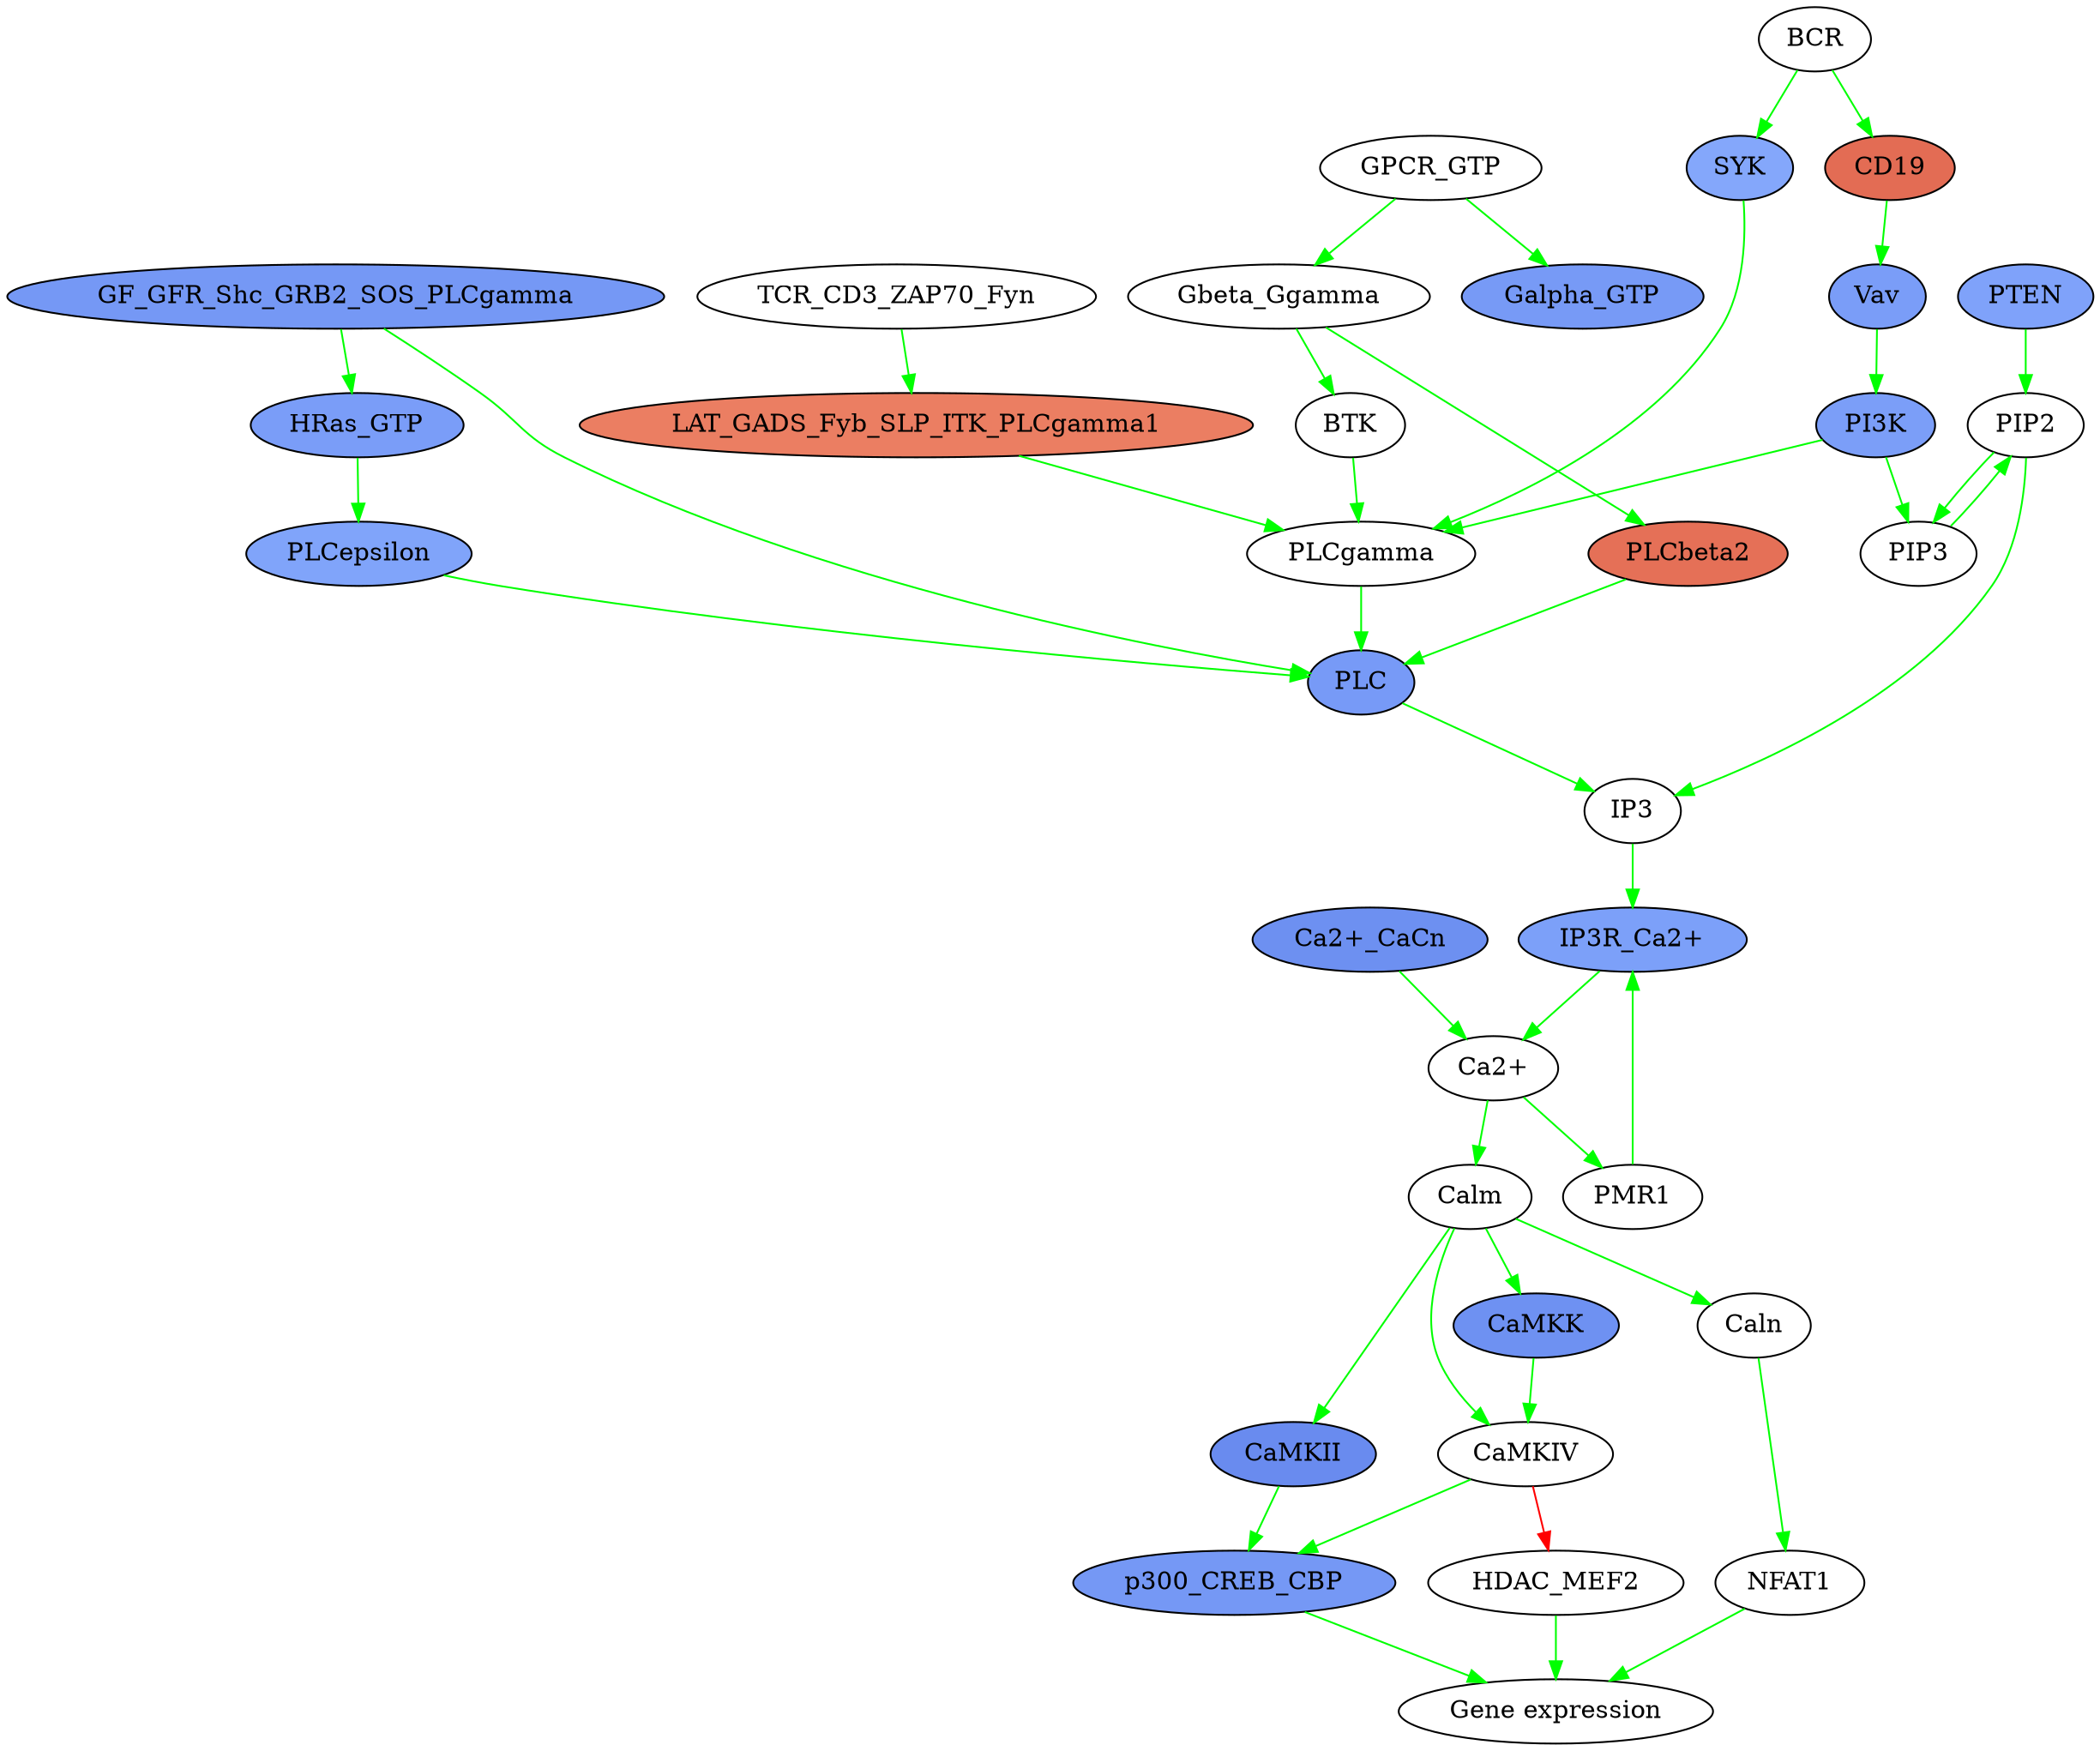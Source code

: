strict digraph  {
	PLCgamma	 [color=black,
		fillcolor="#ffffff",
		style=filled];
	PLC	 [color=black,
		fillcolor="#779AF7",
		style=filled];
	PLCgamma -> PLC	 [color=green];
	HRas_GTP	 [color=black,
		fillcolor="#7A9DF8",
		style=filled];
	PLCepsilon	 [color=black,
		fillcolor="#80A4FA",
		style=filled];
	HRas_GTP -> PLCepsilon	 [color=green];
	CaMKIV	 [color=black,
		fillcolor="#ffffff",
		style=filled];
	p300_CREB_CBP	 [color=black,
		fillcolor="#7598F5",
		style=filled];
	CaMKIV -> p300_CREB_CBP	 [color=green];
	HDAC_MEF2	 [color=black,
		fillcolor="#ffffff",
		style=filled];
	CaMKIV -> HDAC_MEF2	 [color=red];
	CaMKII	 [color=black,
		fillcolor="#698BEF",
		style=filled];
	CaMKII -> p300_CREB_CBP	 [color=green];
	IP3	 [color=black,
		fillcolor="#ffffff",
		style=filled];
	"IP3R_Ca2+"	 [color=black,
		fillcolor="#7CA0F9",
		style=filled];
	IP3 -> "IP3R_Ca2+"	 [color=green];
	Galpha_GTP	 [color=black,
		fillcolor="#779AF6",
		style=filled];
	Caln	 [color=black,
		fillcolor="#ffffff",
		style=filled];
	NFAT1	 [color=black,
		fillcolor="#ffffff",
		style=filled];
	Caln -> NFAT1	 [color=green];
	PMR1	 [color=black,
		fillcolor="#ffffff",
		style=filled];
	PMR1 -> "IP3R_Ca2+"	 [color=green];
	"Gene expression"	 [color=black,
		fillcolor="#ffffff",
		style=filled];
	BCR	 [color=black,
		fillcolor="#ffffff",
		style=filled];
	SYK	 [color=black,
		fillcolor="#84A7FB",
		style=filled];
	BCR -> SYK	 [color=green];
	CD19	 [color=black,
		fillcolor="#E36C54",
		style=filled];
	BCR -> CD19	 [color=green];
	PLCepsilon -> PLC	 [color=green];
	Vav	 [color=black,
		fillcolor="#7A9DF8",
		style=filled];
	PI3K	 [color=black,
		fillcolor="#7B9EF8",
		style=filled];
	Vav -> PI3K	 [color=green];
	LAT_GADS_Fyb_SLP_ITK_PLCgamma1	 [color=black,
		fillcolor="#EB7E62",
		style=filled];
	LAT_GADS_Fyb_SLP_ITK_PLCgamma1 -> PLCgamma	 [color=green];
	PIP2	 [color=black,
		fillcolor="#ffffff",
		style=filled];
	PIP3	 [color=black,
		fillcolor="#ffffff",
		style=filled];
	PIP2 -> PIP3	 [color=green];
	PIP2 -> IP3	 [color=green];
	"Ca2+"	 [color=black,
		fillcolor="#ffffff",
		style=filled];
	"Ca2+" -> PMR1	 [color=green];
	Calm	 [color=black,
		fillcolor="#ffffff",
		style=filled];
	"Ca2+" -> Calm	 [color=green];
	CaMKK	 [color=black,
		fillcolor="#6E91F2",
		style=filled];
	CaMKK -> CaMKIV	 [color=green];
	PLC -> IP3	 [color=green];
	PIP3 -> PIP2	 [color=green];
	PI3K -> PIP3	 [color=green];
	PI3K -> PLCgamma	 [color=green];
	Gbeta_Ggamma	 [color=black,
		fillcolor="#ffffff",
		style=filled];
	PLCbeta2	 [color=black,
		fillcolor="#E57057",
		style=filled];
	Gbeta_Ggamma -> PLCbeta2	 [color=green];
	BTK	 [color=black,
		fillcolor="#ffffff",
		style=filled];
	Gbeta_Ggamma -> BTK	 [color=green];
	GPCR_GTP	 [color=black,
		fillcolor="#ffffff",
		style=filled];
	GPCR_GTP -> Galpha_GTP	 [color=green];
	GPCR_GTP -> Gbeta_Ggamma	 [color=green];
	"Ca2+_CaCn"	 [color=black,
		fillcolor="#6D90F1",
		style=filled];
	"Ca2+_CaCn" -> "Ca2+"	 [color=green];
	GF_GFR_Shc_GRB2_SOS_PLCgamma	 [color=black,
		fillcolor="#7598F5",
		style=filled];
	GF_GFR_Shc_GRB2_SOS_PLCgamma -> PLC	 [color=green];
	GF_GFR_Shc_GRB2_SOS_PLCgamma -> HRas_GTP	 [color=green];
	Calm -> Caln	 [color=green];
	Calm -> CaMKIV	 [color=green];
	Calm -> CaMKII	 [color=green];
	Calm -> CaMKK	 [color=green];
	PLCbeta2 -> PLC	 [color=green];
	"IP3R_Ca2+" -> "Ca2+"	 [color=green];
	NFAT1 -> "Gene expression"	 [color=green];
	SYK -> PLCgamma	 [color=green];
	p300_CREB_CBP -> "Gene expression"	 [color=green];
	PTEN	 [color=black,
		fillcolor="#7FA2FA",
		style=filled];
	PTEN -> PIP2	 [color=green];
	TCR_CD3_ZAP70_Fyn	 [color=black,
		fillcolor="#ffffff",
		style=filled];
	TCR_CD3_ZAP70_Fyn -> LAT_GADS_Fyb_SLP_ITK_PLCgamma1	 [color=green];
	HDAC_MEF2 -> "Gene expression"	 [color=green];
	BTK -> PLCgamma	 [color=green];
	CD19 -> Vav	 [color=green];
}
